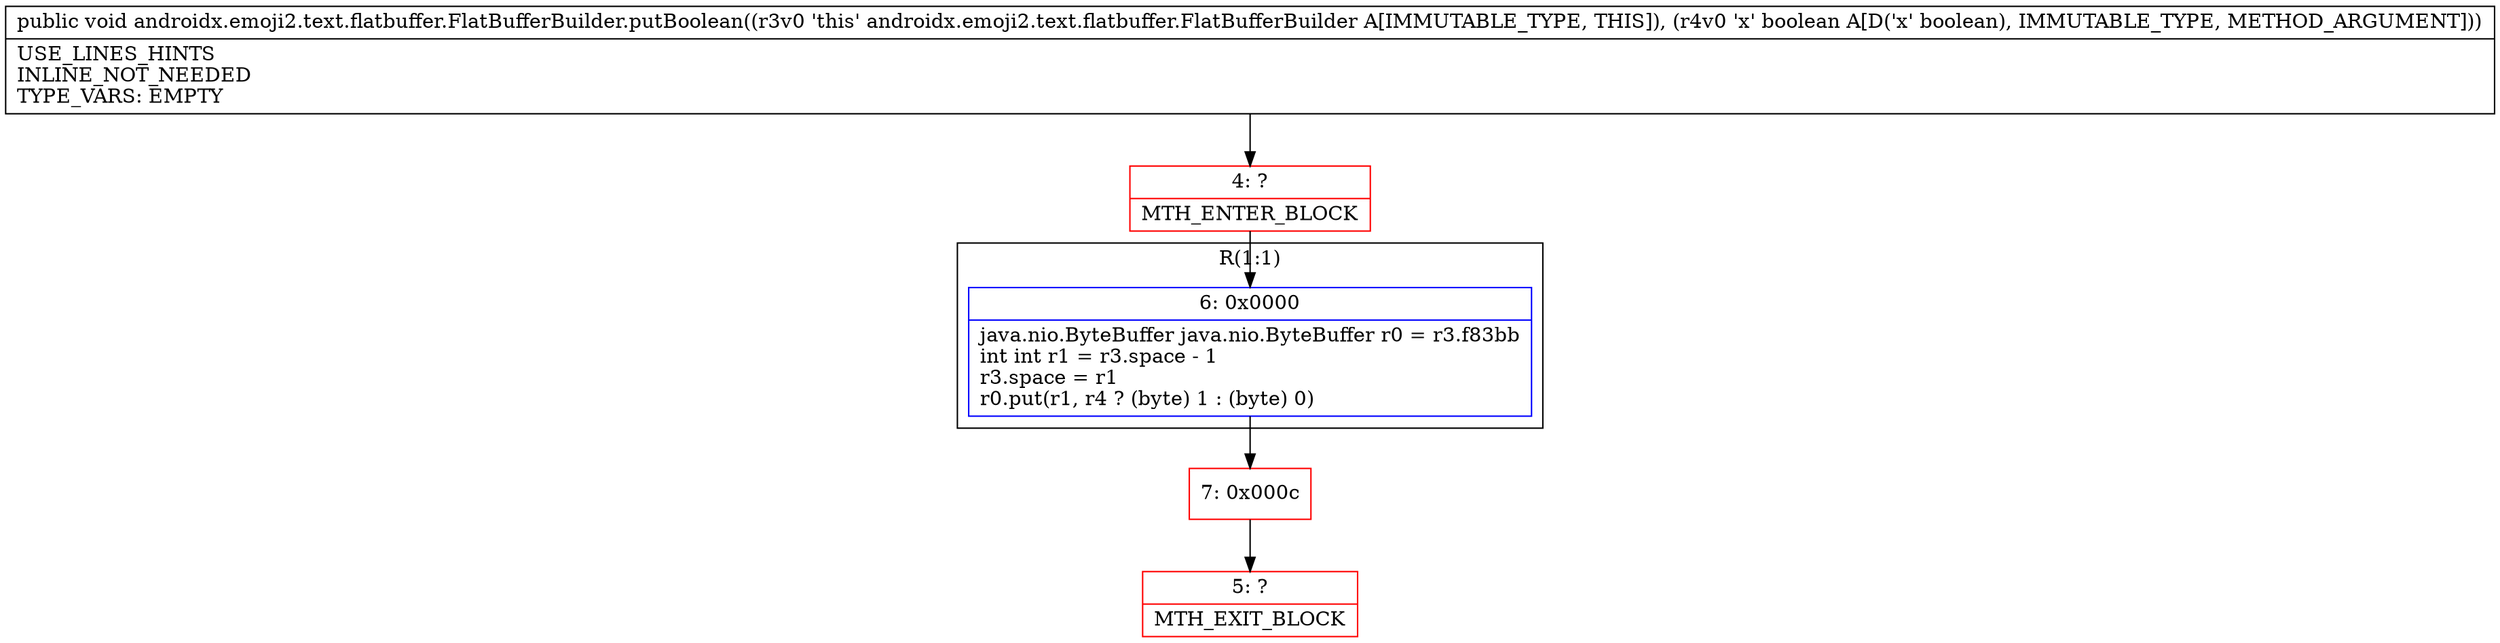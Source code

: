 digraph "CFG forandroidx.emoji2.text.flatbuffer.FlatBufferBuilder.putBoolean(Z)V" {
subgraph cluster_Region_533788625 {
label = "R(1:1)";
node [shape=record,color=blue];
Node_6 [shape=record,label="{6\:\ 0x0000|java.nio.ByteBuffer java.nio.ByteBuffer r0 = r3.f83bb\lint int r1 = r3.space \- 1\lr3.space = r1\lr0.put(r1, r4 ? (byte) 1 : (byte) 0)\l}"];
}
Node_4 [shape=record,color=red,label="{4\:\ ?|MTH_ENTER_BLOCK\l}"];
Node_7 [shape=record,color=red,label="{7\:\ 0x000c}"];
Node_5 [shape=record,color=red,label="{5\:\ ?|MTH_EXIT_BLOCK\l}"];
MethodNode[shape=record,label="{public void androidx.emoji2.text.flatbuffer.FlatBufferBuilder.putBoolean((r3v0 'this' androidx.emoji2.text.flatbuffer.FlatBufferBuilder A[IMMUTABLE_TYPE, THIS]), (r4v0 'x' boolean A[D('x' boolean), IMMUTABLE_TYPE, METHOD_ARGUMENT]))  | USE_LINES_HINTS\lINLINE_NOT_NEEDED\lTYPE_VARS: EMPTY\l}"];
MethodNode -> Node_4;Node_6 -> Node_7;
Node_4 -> Node_6;
Node_7 -> Node_5;
}

